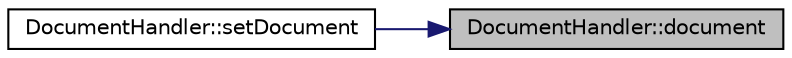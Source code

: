 digraph "DocumentHandler::document"
{
 // INTERACTIVE_SVG=YES
 // LATEX_PDF_SIZE
  edge [fontname="Helvetica",fontsize="10",labelfontname="Helvetica",labelfontsize="10"];
  node [fontname="Helvetica",fontsize="10",shape=record];
  rankdir="RL";
  Node26 [label="DocumentHandler::document",height=0.2,width=0.4,color="black", fillcolor="grey75", style="filled", fontcolor="black",tooltip=" "];
  Node26 -> Node27 [dir="back",color="midnightblue",fontsize="10",style="solid",fontname="Helvetica"];
  Node27 [label="DocumentHandler::setDocument",height=0.2,width=0.4,color="black", fillcolor="white", style="filled",URL="$class_document_handler.html#a436f7e06fd27cb56255de1cab6a034be",tooltip=" "];
}
